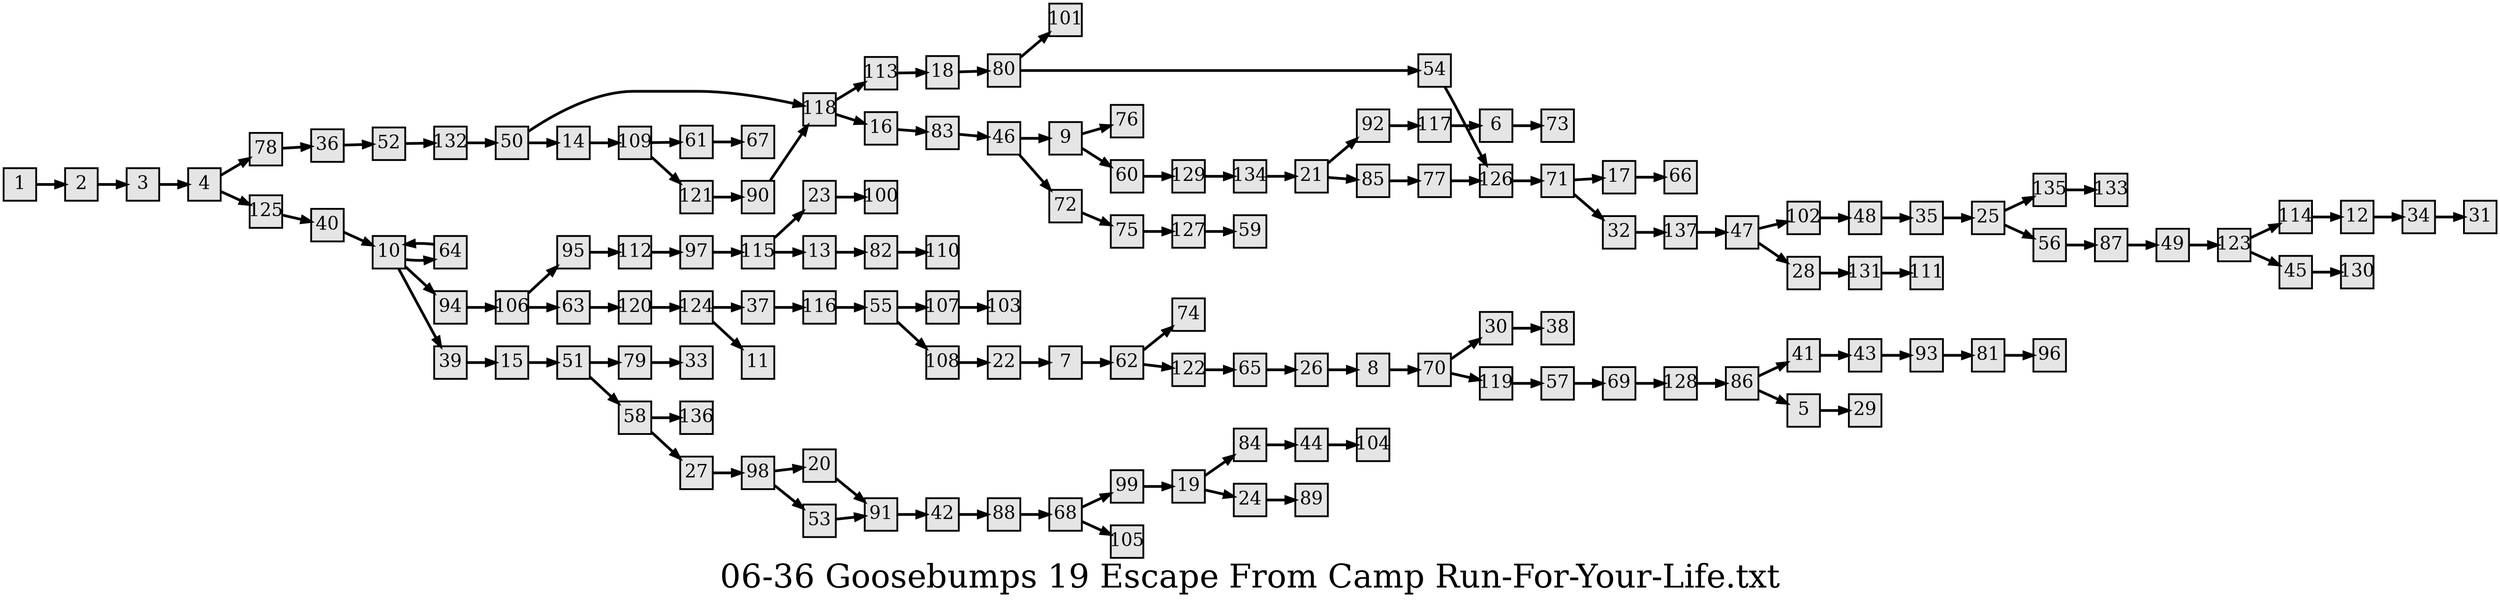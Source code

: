 digraph g{
  graph [ label="06-36 Goosebumps 19 Escape From Camp Run-For-Your-Life.txt" rankdir=LR, ordering=out, fontsize=36, nodesep="0.35", ranksep="0.45"];
  node  [shape=rect, penwidth=2, fontsize=20, style=filled, fillcolor=grey90, margin="0,0", labelfloat=true, regular=true, fixedsize=true];
  edge  [labelfloat=true, penwidth=3, fontsize=12];

  1 -> 2;
  2 -> 3;
  3 -> 4;
  4 -> 78;
  4 -> 125;
  5 -> 29;
  6 -> 73;
  7 -> 62;
  8 -> 70;
  9 -> 76;
  9 -> 60;
  10 -> 64;
  10 -> 94;
  10 -> 39;
  12 -> 34;
  13 -> 82;
  14 -> 109;
  15 -> 51;
  16 -> 83;
  17 -> 66;
  18 -> 80;
  19 -> 84;
  19 -> 24;
  20 -> 91;
  21 -> 92;
  21 -> 85;
  22 -> 7;
  23 -> 100;
  24 -> 89;
  25 -> 135;
  25 -> 56;
  26 -> 8;
  27 -> 98;
  28 -> 131;
  30 -> 38;
  32 -> 137;
  34 -> 31;
  35 -> 25;
  36 -> 52;
  37 -> 116;
  39 -> 15;
  40 -> 10;
  41 -> 43;
  42 -> 88;
  43 -> 93;
  44 -> 104;
  45 -> 130;
  46 -> 9;
  46 -> 72;
  47 -> 102;
  47 -> 28;
  48 -> 35;
  49 -> 123;
  50 -> 118;
  50 -> 14;
  51 -> 79;
  51 -> 58;
  52 -> 132;
  53 -> 91;
  54 -> 126;
  55 -> 107;
  55 -> 108;
  56 -> 87;
  57 -> 69;
  58 -> 136;
  58 -> 27;
  60 -> 129;
  61 -> 67;
  62 -> 74;
  62 -> 122;
  63 -> 120;
  64 -> 10;
  65 -> 26;
  68 -> 99;
  68 -> 105;
  69 -> 128;
  70 -> 30;
  70 -> 119;
  71 -> 17;
  71 -> 32;
  72 -> 75;
  75 -> 127;
  77 -> 126;
  78 -> 36;
  79 -> 33;
  80 -> 101;
  80 -> 54;
  81 -> 96;
  82 -> 110;
  83 -> 46;
  84 -> 44;
  85 -> 77;
  86 -> 41;
  86 -> 5;
  87 -> 49;
  88 -> 68;
  90 -> 118;
  91 -> 42;
  92 -> 117;
  93 -> 81;
  94 -> 106;
  95 -> 112;
  97 -> 115;
  98 -> 20;
  98 -> 53;
  99 -> 19;
  102 -> 48;
  106 -> 95;
  106 -> 63;
  107 -> 103;
  108 -> 22;
  109 -> 61;
  109 -> 121;
  112 -> 97;
  113 -> 18;
  114 -> 12;
  115 -> 23;
  115 -> 13;
  116 -> 55;
  117 -> 6;
  118 -> 113;
  118 -> 16;
  119 -> 57;
  120 -> 124;
  121 -> 90;
  122 -> 65;
  123 -> 114;
  123 -> 45;
  124 -> 37;
  124 -> 11;
  125 -> 40;
  126 -> 71;
  127 -> 59;
  128 -> 86;
  129 -> 134;
  131 -> 111;
  132 -> 50;
  134 -> 21;
  135 -> 133;
  137 -> 47;
}

